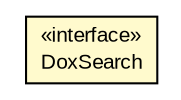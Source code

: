 #!/usr/local/bin/dot
#
# Class diagram 
# Generated by UMLGraph version R5_6-24-gf6e263 (http://www.umlgraph.org/)
#

digraph G {
	edge [fontname="arial",fontsize=10,labelfontname="arial",labelfontsize=10];
	node [fontname="arial",fontsize=10,shape=plaintext];
	nodesep=0.25;
	ranksep=0.5;
	// net.trajano.doxdb.ext.DoxSearch
	c345 [label=<<table title="net.trajano.doxdb.ext.DoxSearch" border="0" cellborder="1" cellspacing="0" cellpadding="2" port="p" bgcolor="lemonChiffon" href="./DoxSearch.html">
		<tr><td><table border="0" cellspacing="0" cellpadding="1">
<tr><td align="center" balign="center"> &#171;interface&#187; </td></tr>
<tr><td align="center" balign="center"> DoxSearch </td></tr>
		</table></td></tr>
		</table>>, URL="./DoxSearch.html", fontname="arial", fontcolor="black", fontsize=10.0];
}

